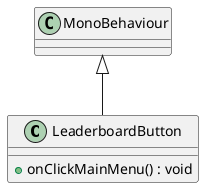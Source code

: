 @startuml
class LeaderboardButton {
    + onClickMainMenu() : void
}
MonoBehaviour <|-- LeaderboardButton
@enduml

